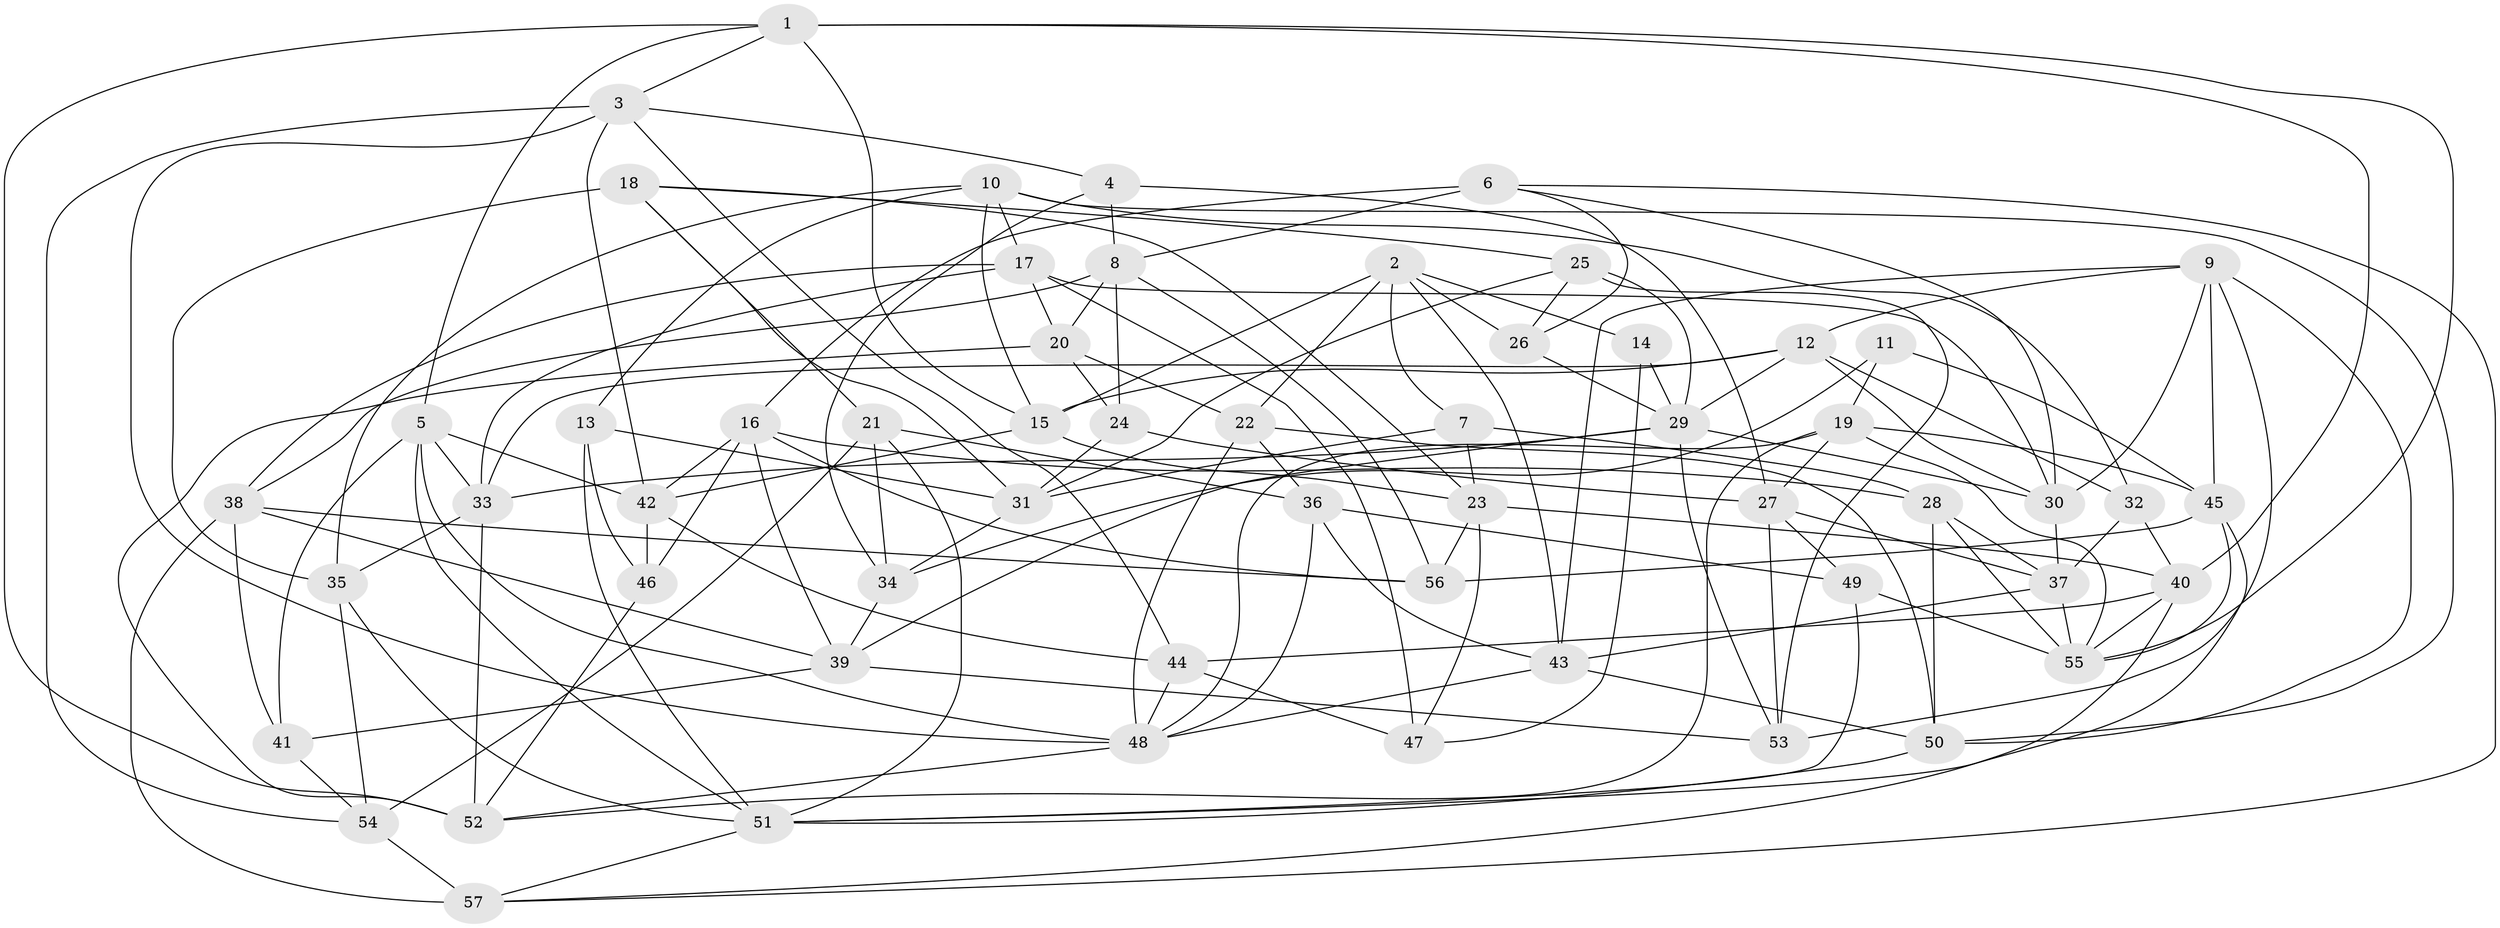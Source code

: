 // original degree distribution, {4: 1.0}
// Generated by graph-tools (version 1.1) at 2025/38/03/04/25 23:38:19]
// undirected, 57 vertices, 154 edges
graph export_dot {
  node [color=gray90,style=filled];
  1;
  2;
  3;
  4;
  5;
  6;
  7;
  8;
  9;
  10;
  11;
  12;
  13;
  14;
  15;
  16;
  17;
  18;
  19;
  20;
  21;
  22;
  23;
  24;
  25;
  26;
  27;
  28;
  29;
  30;
  31;
  32;
  33;
  34;
  35;
  36;
  37;
  38;
  39;
  40;
  41;
  42;
  43;
  44;
  45;
  46;
  47;
  48;
  49;
  50;
  51;
  52;
  53;
  54;
  55;
  56;
  57;
  1 -- 3 [weight=1.0];
  1 -- 5 [weight=1.0];
  1 -- 15 [weight=1.0];
  1 -- 40 [weight=1.0];
  1 -- 52 [weight=1.0];
  1 -- 55 [weight=1.0];
  2 -- 7 [weight=1.0];
  2 -- 14 [weight=1.0];
  2 -- 15 [weight=1.0];
  2 -- 22 [weight=1.0];
  2 -- 26 [weight=1.0];
  2 -- 43 [weight=1.0];
  3 -- 4 [weight=1.0];
  3 -- 42 [weight=1.0];
  3 -- 44 [weight=1.0];
  3 -- 48 [weight=1.0];
  3 -- 54 [weight=1.0];
  4 -- 8 [weight=1.0];
  4 -- 27 [weight=1.0];
  4 -- 34 [weight=1.0];
  5 -- 33 [weight=1.0];
  5 -- 41 [weight=1.0];
  5 -- 42 [weight=1.0];
  5 -- 48 [weight=1.0];
  5 -- 51 [weight=1.0];
  6 -- 8 [weight=1.0];
  6 -- 16 [weight=2.0];
  6 -- 26 [weight=1.0];
  6 -- 30 [weight=1.0];
  6 -- 57 [weight=1.0];
  7 -- 23 [weight=1.0];
  7 -- 28 [weight=1.0];
  7 -- 31 [weight=1.0];
  8 -- 20 [weight=1.0];
  8 -- 24 [weight=1.0];
  8 -- 38 [weight=1.0];
  8 -- 56 [weight=1.0];
  9 -- 12 [weight=1.0];
  9 -- 30 [weight=1.0];
  9 -- 43 [weight=1.0];
  9 -- 45 [weight=1.0];
  9 -- 50 [weight=1.0];
  9 -- 53 [weight=1.0];
  10 -- 13 [weight=1.0];
  10 -- 15 [weight=1.0];
  10 -- 17 [weight=1.0];
  10 -- 32 [weight=1.0];
  10 -- 35 [weight=1.0];
  10 -- 50 [weight=1.0];
  11 -- 19 [weight=1.0];
  11 -- 34 [weight=2.0];
  11 -- 45 [weight=1.0];
  12 -- 15 [weight=1.0];
  12 -- 29 [weight=1.0];
  12 -- 30 [weight=1.0];
  12 -- 32 [weight=1.0];
  12 -- 33 [weight=1.0];
  13 -- 31 [weight=1.0];
  13 -- 46 [weight=1.0];
  13 -- 51 [weight=1.0];
  14 -- 29 [weight=1.0];
  14 -- 47 [weight=2.0];
  15 -- 23 [weight=1.0];
  15 -- 42 [weight=1.0];
  16 -- 28 [weight=1.0];
  16 -- 39 [weight=1.0];
  16 -- 42 [weight=1.0];
  16 -- 46 [weight=3.0];
  16 -- 56 [weight=2.0];
  17 -- 20 [weight=1.0];
  17 -- 30 [weight=1.0];
  17 -- 33 [weight=1.0];
  17 -- 38 [weight=1.0];
  17 -- 47 [weight=1.0];
  18 -- 21 [weight=1.0];
  18 -- 23 [weight=1.0];
  18 -- 25 [weight=1.0];
  18 -- 31 [weight=1.0];
  18 -- 35 [weight=2.0];
  19 -- 27 [weight=1.0];
  19 -- 45 [weight=1.0];
  19 -- 48 [weight=1.0];
  19 -- 52 [weight=1.0];
  19 -- 55 [weight=1.0];
  20 -- 22 [weight=2.0];
  20 -- 24 [weight=1.0];
  20 -- 52 [weight=1.0];
  21 -- 34 [weight=1.0];
  21 -- 36 [weight=2.0];
  21 -- 51 [weight=1.0];
  21 -- 54 [weight=1.0];
  22 -- 36 [weight=1.0];
  22 -- 48 [weight=1.0];
  22 -- 50 [weight=1.0];
  23 -- 40 [weight=1.0];
  23 -- 47 [weight=1.0];
  23 -- 56 [weight=1.0];
  24 -- 27 [weight=1.0];
  24 -- 31 [weight=1.0];
  25 -- 26 [weight=1.0];
  25 -- 29 [weight=1.0];
  25 -- 31 [weight=1.0];
  25 -- 53 [weight=2.0];
  26 -- 29 [weight=1.0];
  27 -- 37 [weight=1.0];
  27 -- 49 [weight=1.0];
  27 -- 53 [weight=1.0];
  28 -- 37 [weight=1.0];
  28 -- 50 [weight=1.0];
  28 -- 55 [weight=2.0];
  29 -- 30 [weight=1.0];
  29 -- 33 [weight=1.0];
  29 -- 39 [weight=1.0];
  29 -- 53 [weight=1.0];
  30 -- 37 [weight=1.0];
  31 -- 34 [weight=1.0];
  32 -- 37 [weight=1.0];
  32 -- 40 [weight=1.0];
  33 -- 35 [weight=1.0];
  33 -- 52 [weight=1.0];
  34 -- 39 [weight=1.0];
  35 -- 51 [weight=1.0];
  35 -- 54 [weight=1.0];
  36 -- 43 [weight=1.0];
  36 -- 48 [weight=1.0];
  36 -- 49 [weight=1.0];
  37 -- 43 [weight=1.0];
  37 -- 55 [weight=1.0];
  38 -- 39 [weight=1.0];
  38 -- 41 [weight=1.0];
  38 -- 56 [weight=1.0];
  38 -- 57 [weight=1.0];
  39 -- 41 [weight=1.0];
  39 -- 53 [weight=1.0];
  40 -- 44 [weight=1.0];
  40 -- 55 [weight=1.0];
  40 -- 57 [weight=1.0];
  41 -- 54 [weight=1.0];
  42 -- 44 [weight=1.0];
  42 -- 46 [weight=1.0];
  43 -- 48 [weight=1.0];
  43 -- 50 [weight=1.0];
  44 -- 47 [weight=2.0];
  44 -- 48 [weight=1.0];
  45 -- 51 [weight=1.0];
  45 -- 55 [weight=1.0];
  45 -- 56 [weight=1.0];
  46 -- 52 [weight=1.0];
  48 -- 52 [weight=1.0];
  49 -- 51 [weight=1.0];
  49 -- 55 [weight=1.0];
  50 -- 51 [weight=1.0];
  51 -- 57 [weight=1.0];
  54 -- 57 [weight=2.0];
}
